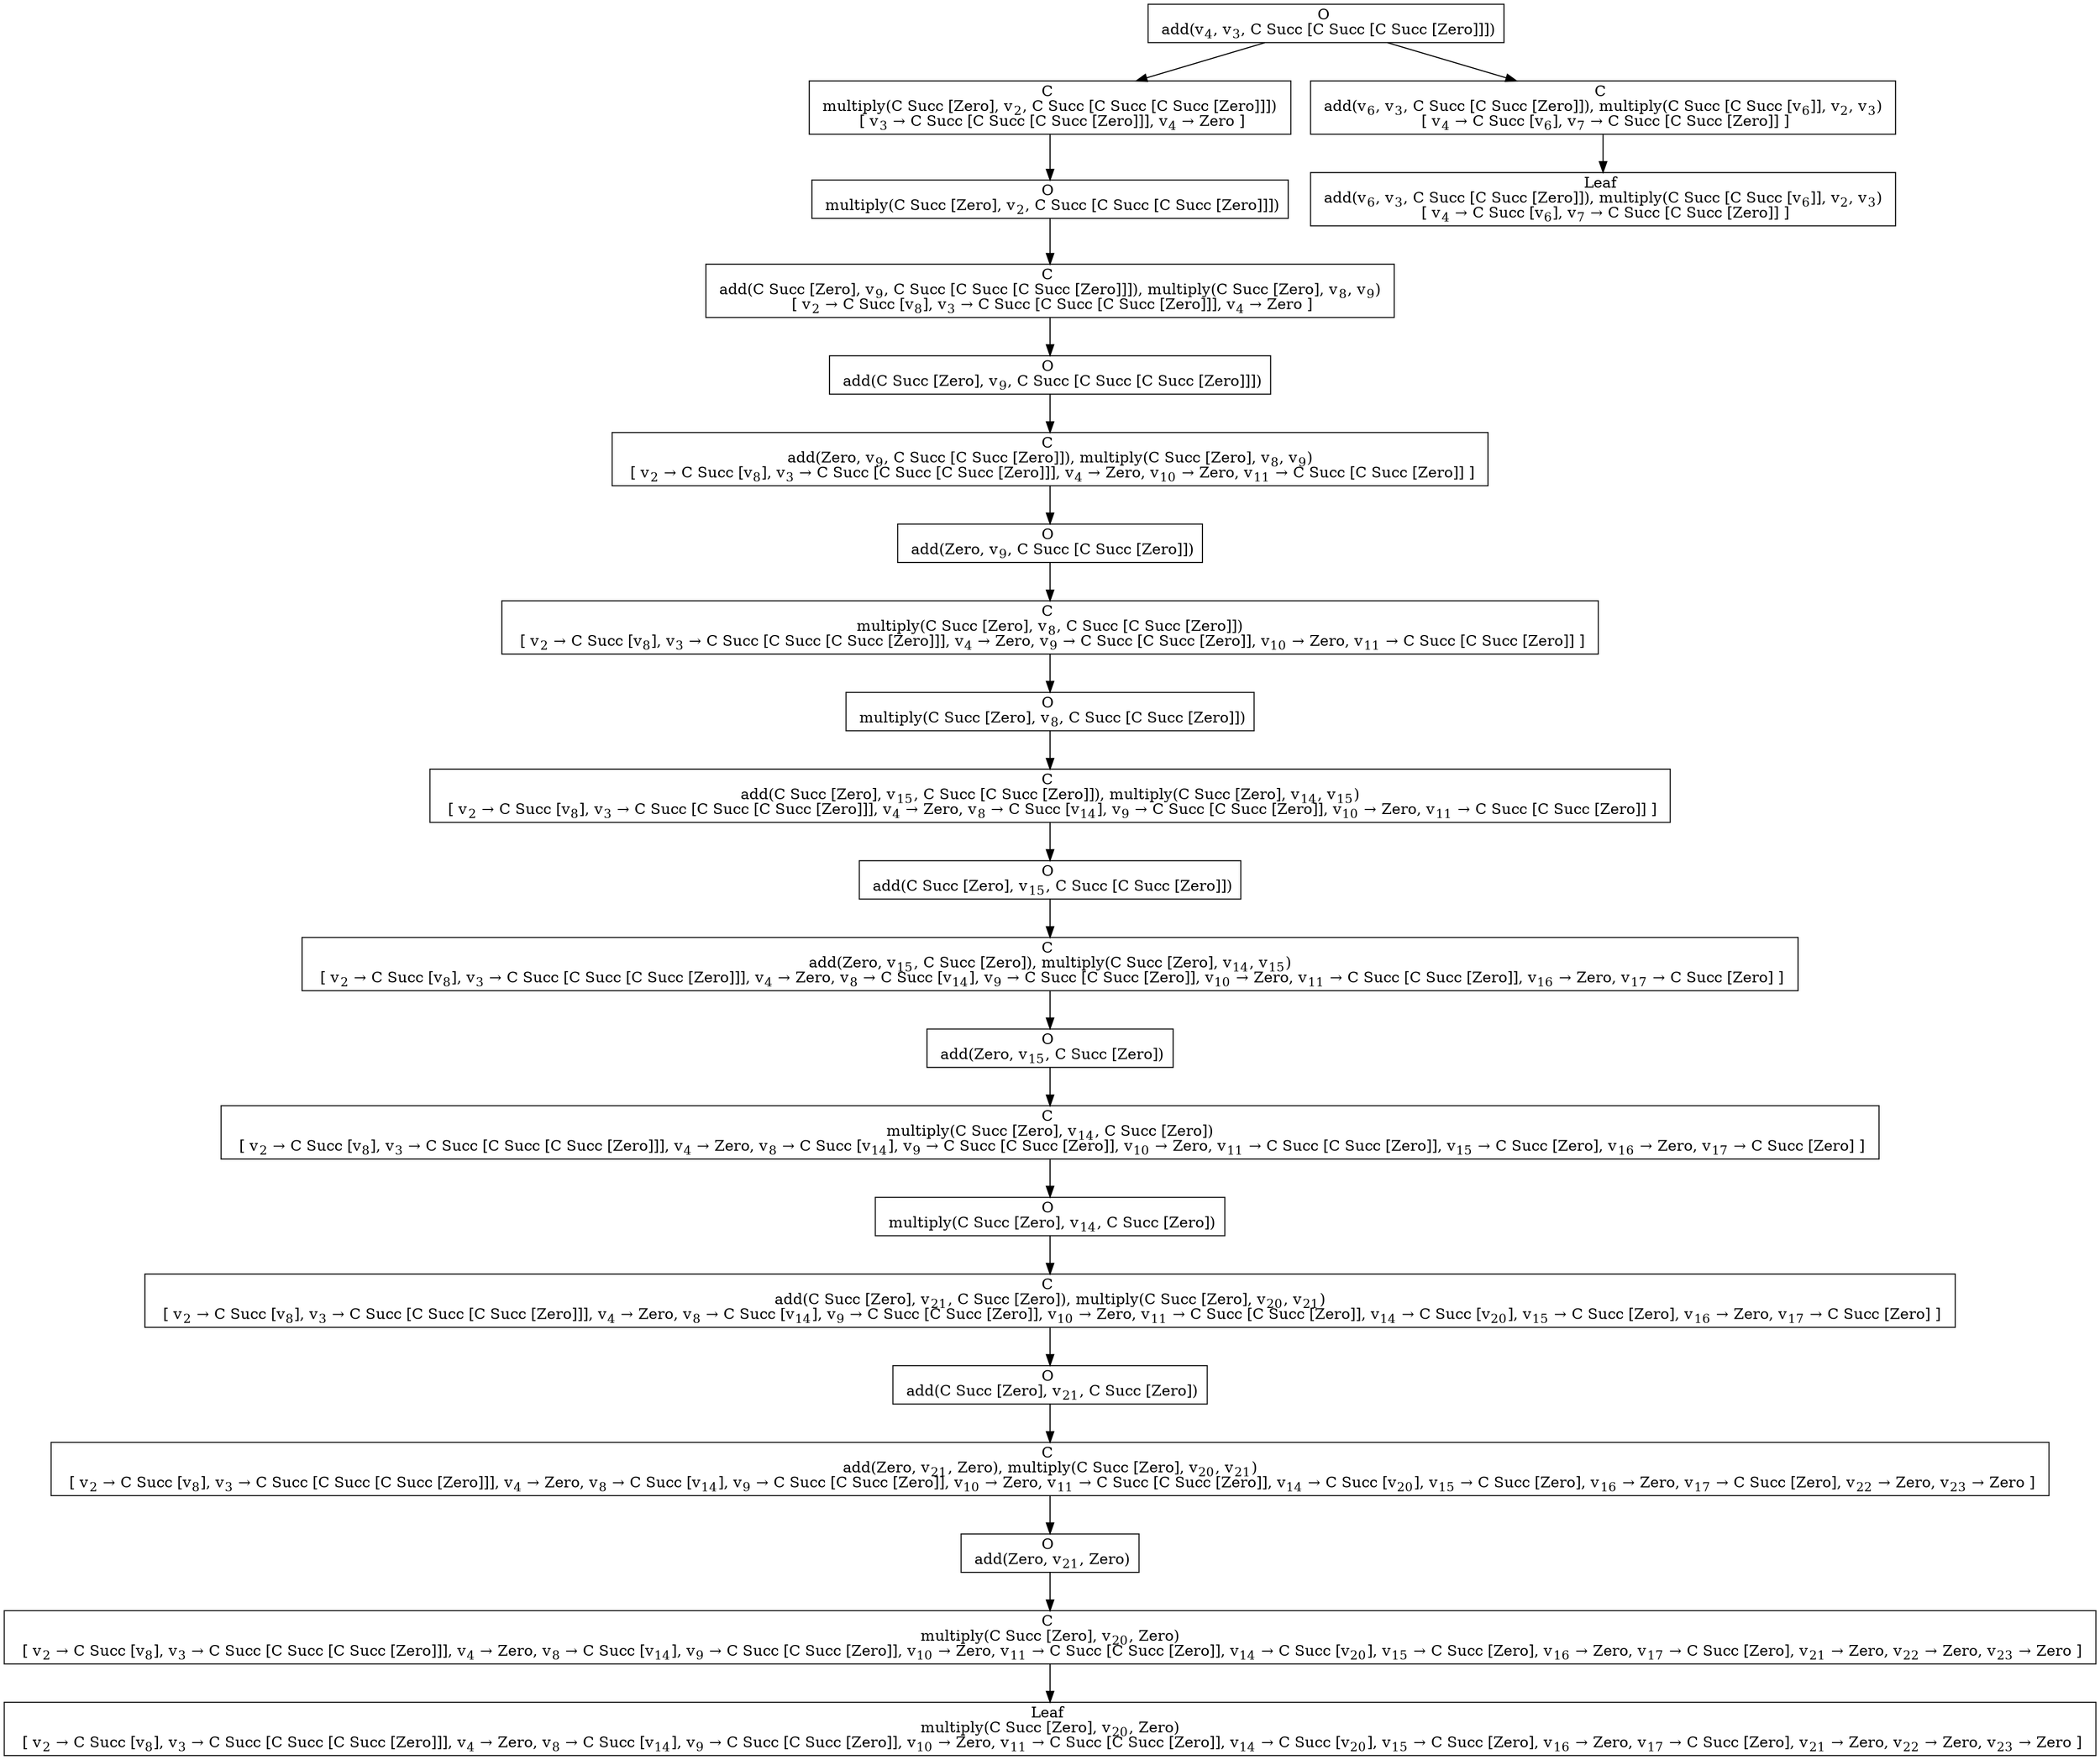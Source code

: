 digraph {
    graph [rankdir=TB
          ,bgcolor=transparent];
    node [shape=box
         ,fillcolor=white
         ,style=filled];
    0 [label=<O <BR/> add(v<SUB>4</SUB>, v<SUB>3</SUB>, C Succ [C Succ [C Succ [Zero]]])>];
    1 [label=<C <BR/> multiply(C Succ [Zero], v<SUB>2</SUB>, C Succ [C Succ [C Succ [Zero]]]) <BR/>  [ v<SUB>3</SUB> &rarr; C Succ [C Succ [C Succ [Zero]]], v<SUB>4</SUB> &rarr; Zero ] >];
    2 [label=<C <BR/> add(v<SUB>6</SUB>, v<SUB>3</SUB>, C Succ [C Succ [Zero]]), multiply(C Succ [C Succ [v<SUB>6</SUB>]], v<SUB>2</SUB>, v<SUB>3</SUB>) <BR/>  [ v<SUB>4</SUB> &rarr; C Succ [v<SUB>6</SUB>], v<SUB>7</SUB> &rarr; C Succ [C Succ [Zero]] ] >];
    3 [label=<O <BR/> multiply(C Succ [Zero], v<SUB>2</SUB>, C Succ [C Succ [C Succ [Zero]]])>];
    4 [label=<C <BR/> add(C Succ [Zero], v<SUB>9</SUB>, C Succ [C Succ [C Succ [Zero]]]), multiply(C Succ [Zero], v<SUB>8</SUB>, v<SUB>9</SUB>) <BR/>  [ v<SUB>2</SUB> &rarr; C Succ [v<SUB>8</SUB>], v<SUB>3</SUB> &rarr; C Succ [C Succ [C Succ [Zero]]], v<SUB>4</SUB> &rarr; Zero ] >];
    5 [label=<O <BR/> add(C Succ [Zero], v<SUB>9</SUB>, C Succ [C Succ [C Succ [Zero]]])>];
    6 [label=<C <BR/> add(Zero, v<SUB>9</SUB>, C Succ [C Succ [Zero]]), multiply(C Succ [Zero], v<SUB>8</SUB>, v<SUB>9</SUB>) <BR/>  [ v<SUB>2</SUB> &rarr; C Succ [v<SUB>8</SUB>], v<SUB>3</SUB> &rarr; C Succ [C Succ [C Succ [Zero]]], v<SUB>4</SUB> &rarr; Zero, v<SUB>10</SUB> &rarr; Zero, v<SUB>11</SUB> &rarr; C Succ [C Succ [Zero]] ] >];
    7 [label=<O <BR/> add(Zero, v<SUB>9</SUB>, C Succ [C Succ [Zero]])>];
    8 [label=<C <BR/> multiply(C Succ [Zero], v<SUB>8</SUB>, C Succ [C Succ [Zero]]) <BR/>  [ v<SUB>2</SUB> &rarr; C Succ [v<SUB>8</SUB>], v<SUB>3</SUB> &rarr; C Succ [C Succ [C Succ [Zero]]], v<SUB>4</SUB> &rarr; Zero, v<SUB>9</SUB> &rarr; C Succ [C Succ [Zero]], v<SUB>10</SUB> &rarr; Zero, v<SUB>11</SUB> &rarr; C Succ [C Succ [Zero]] ] >];
    9 [label=<O <BR/> multiply(C Succ [Zero], v<SUB>8</SUB>, C Succ [C Succ [Zero]])>];
    10 [label=<C <BR/> add(C Succ [Zero], v<SUB>15</SUB>, C Succ [C Succ [Zero]]), multiply(C Succ [Zero], v<SUB>14</SUB>, v<SUB>15</SUB>) <BR/>  [ v<SUB>2</SUB> &rarr; C Succ [v<SUB>8</SUB>], v<SUB>3</SUB> &rarr; C Succ [C Succ [C Succ [Zero]]], v<SUB>4</SUB> &rarr; Zero, v<SUB>8</SUB> &rarr; C Succ [v<SUB>14</SUB>], v<SUB>9</SUB> &rarr; C Succ [C Succ [Zero]], v<SUB>10</SUB> &rarr; Zero, v<SUB>11</SUB> &rarr; C Succ [C Succ [Zero]] ] >];
    11 [label=<O <BR/> add(C Succ [Zero], v<SUB>15</SUB>, C Succ [C Succ [Zero]])>];
    12 [label=<C <BR/> add(Zero, v<SUB>15</SUB>, C Succ [Zero]), multiply(C Succ [Zero], v<SUB>14</SUB>, v<SUB>15</SUB>) <BR/>  [ v<SUB>2</SUB> &rarr; C Succ [v<SUB>8</SUB>], v<SUB>3</SUB> &rarr; C Succ [C Succ [C Succ [Zero]]], v<SUB>4</SUB> &rarr; Zero, v<SUB>8</SUB> &rarr; C Succ [v<SUB>14</SUB>], v<SUB>9</SUB> &rarr; C Succ [C Succ [Zero]], v<SUB>10</SUB> &rarr; Zero, v<SUB>11</SUB> &rarr; C Succ [C Succ [Zero]], v<SUB>16</SUB> &rarr; Zero, v<SUB>17</SUB> &rarr; C Succ [Zero] ] >];
    13 [label=<O <BR/> add(Zero, v<SUB>15</SUB>, C Succ [Zero])>];
    14 [label=<C <BR/> multiply(C Succ [Zero], v<SUB>14</SUB>, C Succ [Zero]) <BR/>  [ v<SUB>2</SUB> &rarr; C Succ [v<SUB>8</SUB>], v<SUB>3</SUB> &rarr; C Succ [C Succ [C Succ [Zero]]], v<SUB>4</SUB> &rarr; Zero, v<SUB>8</SUB> &rarr; C Succ [v<SUB>14</SUB>], v<SUB>9</SUB> &rarr; C Succ [C Succ [Zero]], v<SUB>10</SUB> &rarr; Zero, v<SUB>11</SUB> &rarr; C Succ [C Succ [Zero]], v<SUB>15</SUB> &rarr; C Succ [Zero], v<SUB>16</SUB> &rarr; Zero, v<SUB>17</SUB> &rarr; C Succ [Zero] ] >];
    15 [label=<O <BR/> multiply(C Succ [Zero], v<SUB>14</SUB>, C Succ [Zero])>];
    16 [label=<C <BR/> add(C Succ [Zero], v<SUB>21</SUB>, C Succ [Zero]), multiply(C Succ [Zero], v<SUB>20</SUB>, v<SUB>21</SUB>) <BR/>  [ v<SUB>2</SUB> &rarr; C Succ [v<SUB>8</SUB>], v<SUB>3</SUB> &rarr; C Succ [C Succ [C Succ [Zero]]], v<SUB>4</SUB> &rarr; Zero, v<SUB>8</SUB> &rarr; C Succ [v<SUB>14</SUB>], v<SUB>9</SUB> &rarr; C Succ [C Succ [Zero]], v<SUB>10</SUB> &rarr; Zero, v<SUB>11</SUB> &rarr; C Succ [C Succ [Zero]], v<SUB>14</SUB> &rarr; C Succ [v<SUB>20</SUB>], v<SUB>15</SUB> &rarr; C Succ [Zero], v<SUB>16</SUB> &rarr; Zero, v<SUB>17</SUB> &rarr; C Succ [Zero] ] >];
    17 [label=<O <BR/> add(C Succ [Zero], v<SUB>21</SUB>, C Succ [Zero])>];
    18 [label=<C <BR/> add(Zero, v<SUB>21</SUB>, Zero), multiply(C Succ [Zero], v<SUB>20</SUB>, v<SUB>21</SUB>) <BR/>  [ v<SUB>2</SUB> &rarr; C Succ [v<SUB>8</SUB>], v<SUB>3</SUB> &rarr; C Succ [C Succ [C Succ [Zero]]], v<SUB>4</SUB> &rarr; Zero, v<SUB>8</SUB> &rarr; C Succ [v<SUB>14</SUB>], v<SUB>9</SUB> &rarr; C Succ [C Succ [Zero]], v<SUB>10</SUB> &rarr; Zero, v<SUB>11</SUB> &rarr; C Succ [C Succ [Zero]], v<SUB>14</SUB> &rarr; C Succ [v<SUB>20</SUB>], v<SUB>15</SUB> &rarr; C Succ [Zero], v<SUB>16</SUB> &rarr; Zero, v<SUB>17</SUB> &rarr; C Succ [Zero], v<SUB>22</SUB> &rarr; Zero, v<SUB>23</SUB> &rarr; Zero ] >];
    19 [label=<O <BR/> add(Zero, v<SUB>21</SUB>, Zero)>];
    20 [label=<C <BR/> multiply(C Succ [Zero], v<SUB>20</SUB>, Zero) <BR/>  [ v<SUB>2</SUB> &rarr; C Succ [v<SUB>8</SUB>], v<SUB>3</SUB> &rarr; C Succ [C Succ [C Succ [Zero]]], v<SUB>4</SUB> &rarr; Zero, v<SUB>8</SUB> &rarr; C Succ [v<SUB>14</SUB>], v<SUB>9</SUB> &rarr; C Succ [C Succ [Zero]], v<SUB>10</SUB> &rarr; Zero, v<SUB>11</SUB> &rarr; C Succ [C Succ [Zero]], v<SUB>14</SUB> &rarr; C Succ [v<SUB>20</SUB>], v<SUB>15</SUB> &rarr; C Succ [Zero], v<SUB>16</SUB> &rarr; Zero, v<SUB>17</SUB> &rarr; C Succ [Zero], v<SUB>21</SUB> &rarr; Zero, v<SUB>22</SUB> &rarr; Zero, v<SUB>23</SUB> &rarr; Zero ] >];
    21 [label=<Leaf <BR/> multiply(C Succ [Zero], v<SUB>20</SUB>, Zero) <BR/>  [ v<SUB>2</SUB> &rarr; C Succ [v<SUB>8</SUB>], v<SUB>3</SUB> &rarr; C Succ [C Succ [C Succ [Zero]]], v<SUB>4</SUB> &rarr; Zero, v<SUB>8</SUB> &rarr; C Succ [v<SUB>14</SUB>], v<SUB>9</SUB> &rarr; C Succ [C Succ [Zero]], v<SUB>10</SUB> &rarr; Zero, v<SUB>11</SUB> &rarr; C Succ [C Succ [Zero]], v<SUB>14</SUB> &rarr; C Succ [v<SUB>20</SUB>], v<SUB>15</SUB> &rarr; C Succ [Zero], v<SUB>16</SUB> &rarr; Zero, v<SUB>17</SUB> &rarr; C Succ [Zero], v<SUB>21</SUB> &rarr; Zero, v<SUB>22</SUB> &rarr; Zero, v<SUB>23</SUB> &rarr; Zero ] >];
    22 [label=<Leaf <BR/> add(v<SUB>6</SUB>, v<SUB>3</SUB>, C Succ [C Succ [Zero]]), multiply(C Succ [C Succ [v<SUB>6</SUB>]], v<SUB>2</SUB>, v<SUB>3</SUB>) <BR/>  [ v<SUB>4</SUB> &rarr; C Succ [v<SUB>6</SUB>], v<SUB>7</SUB> &rarr; C Succ [C Succ [Zero]] ] >];
    0 -> 1 [label=""];
    0 -> 2 [label=""];
    1 -> 3 [label=""];
    2 -> 22 [label=""];
    3 -> 4 [label=""];
    4 -> 5 [label=""];
    5 -> 6 [label=""];
    6 -> 7 [label=""];
    7 -> 8 [label=""];
    8 -> 9 [label=""];
    9 -> 10 [label=""];
    10 -> 11 [label=""];
    11 -> 12 [label=""];
    12 -> 13 [label=""];
    13 -> 14 [label=""];
    14 -> 15 [label=""];
    15 -> 16 [label=""];
    16 -> 17 [label=""];
    17 -> 18 [label=""];
    18 -> 19 [label=""];
    19 -> 20 [label=""];
    20 -> 21 [label=""];
}